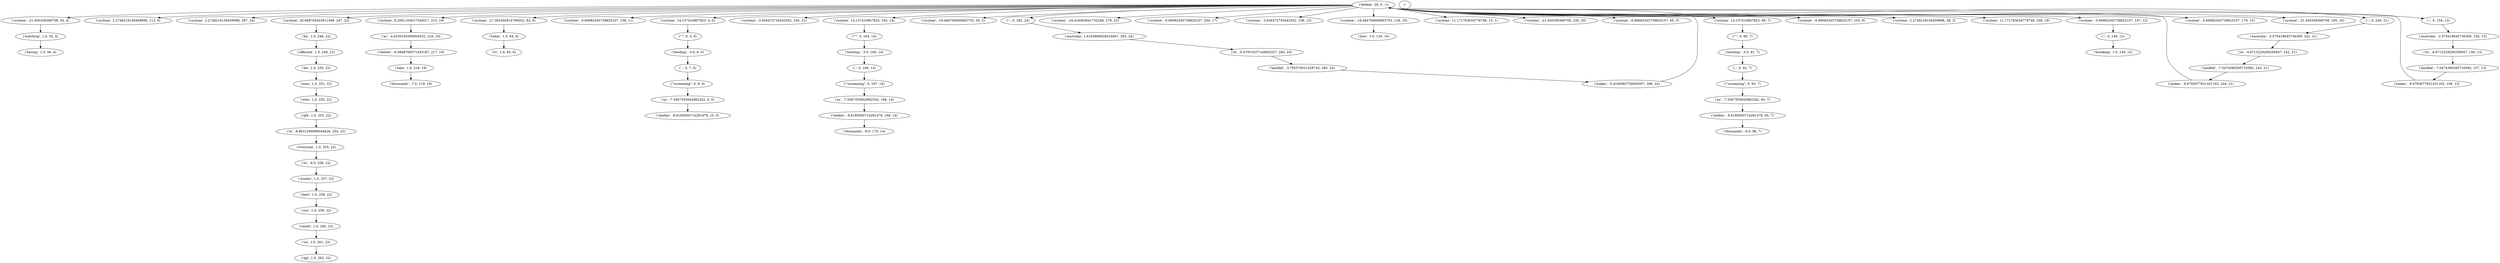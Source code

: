 strict digraph "" {
"('shelter', -8.6185950714291479, 169, 14)";
"('qld', 1.0, 253, 22)";
"('australia', -2.575419645736309, 241, 21)";
"('cyclone', -21.450356368708, 54, 4)";
"('landfall', -3.785578521428743, 285, 24)";
"('ajp', 1.0, 262, 22)";
"('breaking', 1.0, 149, 12)";
"('debbie', 28, 0, -1)";
"('cyclone', 2.2748218156459998, 113, 9)";
"('cyclone', 2.2748218156459998, 287, 24)";
"('in', -0.47951637144692327, 284, 24)";
"('-', 0, 282, 24)";
"('today', 1.0, 84, 6)";
"('cyclone', 20.068705453911498, 247, 22)";
"('shelter', -6.0948760571433187, 217, 19)";
"('thousands', -7.0, 219, 19)";
"('thousands', -8.0, 96, 7)";
"('best', 1.0, 258, 22)";
"(\"'\", 0, 164, 14)";
"('cyclone', -27.381650914796502, 83, 6)";
"('cyclone', -0.69082545739825107, 138, 11)";
"('by', 1.0, 248, 22)";
"('landfall', -7.0474380285716585, 157, 13)";
"('to', -8.0, 256, 22)";
"('wishes', 1.0, 257, 22)";
"('cyclone', 8.2061163617345017, 215, 19)";
"('in', -4.6713229200256947, 156, 13)";
"('cyclone', -3.656472730442502, 245, 21)";
"(\"'screaming\", 0, 167, 14)";
"('as', -7.3567355642862342, 9, 0)";
"('watching', 1.0, 55, 4)";
"(',', 0, 166, 14)";
"('who', 1.0, 252, 22)";
"('cyclone', 14.137410907823, 4, 0)";
"('in', -8.8631294686044626, 254, 22)";
"('makes', -8.6783677821431162, 158, 13)";
"('as', -4.8330165500004032, 216, 19)";
"('our', 1.0, 259, 22)";
"('take', 1.0, 218, 19)";
"(\"'screaming\", 0, 93, 7)";
"('makes', -8.6783677821431162, 244, 21)";
"('sa', 1.0, 261, 22)";
"('landfall', -7.0474380285716585, 243, 21)";
"('cyclone', -18.484709095663753, 30, 2)";
"('as', -7.3567355642862342, 168, 14)";
"('cyclone', 14.137410907823, 163, 14)";
"('cyclone', -24.416003641752248, 279, 23)";
"('sends', 1.0, 260, 22)";
"('australia', -2.575419645736309, 155, 13)";
"('cyclone', -0.69082545739825107, 204, 17)";
"('cyclone', -3.656472730442502, 159, 13)";
"('";
"('cyclone', -18.484709095663753, 128, 10)";
"('cyclone', 11.171763634778749, 15, 1)";
"('tv', 1.0, 85, 6)";
"(',', 0, 7, 0)";
"('affected', 1.0, 249, 22)";
"('as', -7.3567355642862342, 94, 7)";
"('makes', -5.4165082750002007, 286, 24)";
"('cyclone', -21.450356368708, 235, 20)";
"('shelter', -8.6185950714291479, 95, 7)";
"('in', -4.6713229200256947, 242, 21)";
"(',', 0, 92, 7)";
"('how', 1.0, 129, 10)";
"('howling', -3.0, 165, 14)";
"('cyclone', -0.69082545739825107, 65, 5)";
"('having', 1.0, 56, 4)";
"('shelter', -8.6185950714291479, 10, 0)";
"('australia', 1.6163869028424607, 283, 24)";
"('thousands', -8.0, 170, 14)";
"('everyone', 1.0, 255, 22)";
"('-', 0, 240, 21)";
"('be', 1.0, 250, 22)";
"(\"'\", 0, 90, 7)";
"('cyclone', 14.137410907823, 89, 7)";
"('cyclone', -0.69082545739825107, 105, 8)";
"('cyclone', 2.2748218156459998, 38, 3)";
"('cyclone', 11.171763634778749, 209, 18)";
"('howling', -3.0, 91, 7)";
"('cyclone', -0.69082545739825107, 147, 12)";
"('-', 0, 154, 13)";
"('cyclone', -0.69082545739825107, 179, 15)";
"(\"'screaming\", 0, 8, 0)";
"(\"'\", 0, 5, 0)";
"('howling', -3.0, 6, 0)";
"('may', 1.0, 251, 22)";
"('cyclone', -21.450356368708, 195, 16)";
"('shelter', -8.6185950714291479, 169, 14)" -> "('thousands', -8.0, 170, 14)";
"('qld', 1.0, 253, 22)" -> "('in', -8.8631294686044626, 254, 22)";
"('australia', -2.575419645736309, 241, 21)" -> "('in', -4.6713229200256947, 242, 21)";
"('cyclone', -21.450356368708, 54, 4)" -> "('watching', 1.0, 55, 4)";
"('landfall', -3.785578521428743, 285, 24)" -> "('makes', -5.4165082750002007, 286, 24)";
"('debbie', 28, 0, -1)" -> "('cyclone', -0.69082545739825107, 65, 5)";
"('debbie', 28, 0, -1)" -> "('cyclone', -27.381650914796502, 83, 6)";
"('debbie', 28, 0, -1)" -> "('cyclone', -18.484709095663753, 30, 2)";
"('debbie', 28, 0, -1)" -> "('cyclone', -0.69082545739825107, 138, 11)";
"('debbie', 28, 0, -1)" -> "('cyclone', -0.69082545739825107, 147, 12)";
"('debbie', 28, 0, -1)" -> "('cyclone', -24.416003641752248, 279, 23)";
"('debbie', 28, 0, -1)" -> "('cyclone', -21.450356368708, 54, 4)";
"('debbie', 28, 0, -1)" -> "('-', 0, 240, 21)";
"('debbie', 28, 0, -1)" -> "('cyclone', 8.2061163617345017, 215, 19)";
"('debbie', 28, 0, -1)" -> "('cyclone', 14.137410907823, 89, 7)";
"('debbie', 28, 0, -1)" -> "('cyclone', -0.69082545739825107, 105, 8)";
"('debbie', 28, 0, -1)" -> "('cyclone', 14.137410907823, 163, 14)";
"('debbie', 28, 0, -1)" -> "('cyclone', -18.484709095663753, 128, 10)";
"('debbie', 28, 0, -1)" -> "('cyclone', 11.171763634778749, 15, 1)";
"('debbie', 28, 0, -1)" -> "('cyclone', 2.2748218156459998, 113, 9)";
"('debbie', 28, 0, -1)" -> "('cyclone', 11.171763634778749, 209, 18)";
"('debbie', 28, 0, -1)" -> "('cyclone', -3.656472730442502, 245, 21)";
"('debbie', 28, 0, -1)" -> "('-', 0, 154, 13)";
"('debbie', 28, 0, -1)" -> "('cyclone', 2.2748218156459998, 287, 24)";
"('debbie', 28, 0, -1)" -> "('cyclone', -21.450356368708, 235, 20)";
"('debbie', 28, 0, -1)" -> "('-', 0, 282, 24)";
"('debbie', 28, 0, -1)" -> "('cyclone', 2.2748218156459998, 38, 3)";
"('debbie', 28, 0, -1)" -> "('cyclone', -0.69082545739825107, 179, 15)";
"('debbie', 28, 0, -1)" -> "('cyclone', 20.068705453911498, 247, 22)";
"('debbie', 28, 0, -1)" -> "('cyclone', 14.137410907823, 4, 0)";
"('debbie', 28, 0, -1)" -> "('cyclone', -21.450356368708, 195, 16)";
"('debbie', 28, 0, -1)" -> "('cyclone', -3.656472730442502, 159, 13)";
"('debbie', 28, 0, -1)" -> "('cyclone', -0.69082545739825107, 204, 17)";
"('in', -0.47951637144692327, 284, 24)" -> "('landfall', -3.785578521428743, 285, 24)";
"('-', 0, 282, 24)" -> "('australia', 1.6163869028424607, 283, 24)";
"('today', 1.0, 84, 6)" -> "('tv', 1.0, 85, 6)";
"('cyclone', 20.068705453911498, 247, 22)" -> "('by', 1.0, 248, 22)";
"('shelter', -6.0948760571433187, 217, 19)" -> "('take', 1.0, 218, 19)";
"('best', 1.0, 258, 22)" -> "('our', 1.0, 259, 22)";
"(\"'\", 0, 164, 14)" -> "('howling', -3.0, 165, 14)";
"('cyclone', -27.381650914796502, 83, 6)" -> "('today', 1.0, 84, 6)";
"('by', 1.0, 248, 22)" -> "('affected', 1.0, 249, 22)";
"('landfall', -7.0474380285716585, 157, 13)" -> "('makes', -8.6783677821431162, 158, 13)";
"('to', -8.0, 256, 22)" -> "('wishes', 1.0, 257, 22)";
"('wishes', 1.0, 257, 22)" -> "('best', 1.0, 258, 22)";
"('cyclone', 8.2061163617345017, 215, 19)" -> "('as', -4.8330165500004032, 216, 19)";
"('in', -4.6713229200256947, 156, 13)" -> "('landfall', -7.0474380285716585, 157, 13)";
"(\"'screaming\", 0, 167, 14)" -> "('as', -7.3567355642862342, 168, 14)";
"('as', -7.3567355642862342, 9, 0)" -> "('shelter', -8.6185950714291479, 10, 0)";
"('watching', 1.0, 55, 4)" -> "('having', 1.0, 56, 4)";
"(',', 0, 166, 14)" -> "(\"'screaming\", 0, 167, 14)";
"('who', 1.0, 252, 22)" -> "('qld', 1.0, 253, 22)";
"('cyclone', 14.137410907823, 4, 0)" -> "(\"'\", 0, 5, 0)";
"('in', -8.8631294686044626, 254, 22)" -> "('everyone', 1.0, 255, 22)";
"('makes', -8.6783677821431162, 158, 13)" -> "('debbie', 28, 0, -1)";
"('as', -4.8330165500004032, 216, 19)" -> "('shelter', -6.0948760571433187, 217, 19)";
"('our', 1.0, 259, 22)" -> "('sends', 1.0, 260, 22)";
"('take', 1.0, 218, 19)" -> "('thousands', -7.0, 219, 19)";
"(\"'screaming\", 0, 93, 7)" -> "('as', -7.3567355642862342, 94, 7)";
"('makes', -8.6783677821431162, 244, 21)" -> "('debbie', 28, 0, -1)";
"('sa', 1.0, 261, 22)" -> "('ajp', 1.0, 262, 22)";
"('landfall', -7.0474380285716585, 243, 21)" -> "('makes', -8.6783677821431162, 244, 21)";
"('as', -7.3567355642862342, 168, 14)" -> "('shelter', -8.6185950714291479, 169, 14)";
"('cyclone', 14.137410907823, 163, 14)" -> "(\"'\", 0, 164, 14)";
"('sends', 1.0, 260, 22)" -> "('sa', 1.0, 261, 22)";
"('australia', -2.575419645736309, 155, 13)" -> "('in', -4.6713229200256947, 156, 13)";
"(':', 0, 148, 12)" -> "('breaking', 1.0, 149, 12)";
"('cyclone', -18.484709095663753, 128, 10)" -> "('how', 1.0, 129, 10)";
"(',', 0, 7, 0)" -> "(\"'screaming\", 0, 8, 0)";
"('affected', 1.0, 249, 22)" -> "('be', 1.0, 250, 22)";
"('as', -7.3567355642862342, 94, 7)" -> "('shelter', -8.6185950714291479, 95, 7)";
"('makes', -5.4165082750002007, 286, 24)" -> "('debbie', 28, 0, -1)";
"('shelter', -8.6185950714291479, 95, 7)" -> "('thousands', -8.0, 96, 7)";
"('in', -4.6713229200256947, 242, 21)" -> "('landfall', -7.0474380285716585, 243, 21)";
"(',', 0, 92, 7)" -> "(\"'screaming\", 0, 93, 7)";
"('howling', -3.0, 165, 14)" -> "(',', 0, 166, 14)";
"('australia', 1.6163869028424607, 283, 24)" -> "('in', -0.47951637144692327, 284, 24)";
"('everyone', 1.0, 255, 22)" -> "('to', -8.0, 256, 22)";
"('-', 0, 240, 21)" -> "('australia', -2.575419645736309, 241, 21)";
"('be', 1.0, 250, 22)" -> "('may', 1.0, 251, 22)";
"(\"'\", 0, 90, 7)" -> "('howling', -3.0, 91, 7)";
"('cyclone', 14.137410907823, 89, 7)" -> "(\"'\", 0, 90, 7)";
"('howling', -3.0, 91, 7)" -> "(',', 0, 92, 7)";
"('cyclone', -0.69082545739825107, 147, 12)" -> "(':', 0, 148, 12)";
"('-', 0, 154, 13)" -> "('australia', -2.575419645736309, 155, 13)";
"(\"'screaming\", 0, 8, 0)" -> "('as', -7.3567355642862342, 9, 0)";
"(\"'\", 0, 5, 0)" -> "('howling', -3.0, 6, 0)";
"('howling', -3.0, 6, 0)" -> "(',', 0, 7, 0)";
"('may', 1.0, 251, 22)" -> "('who', 1.0, 252, 22)";
}
